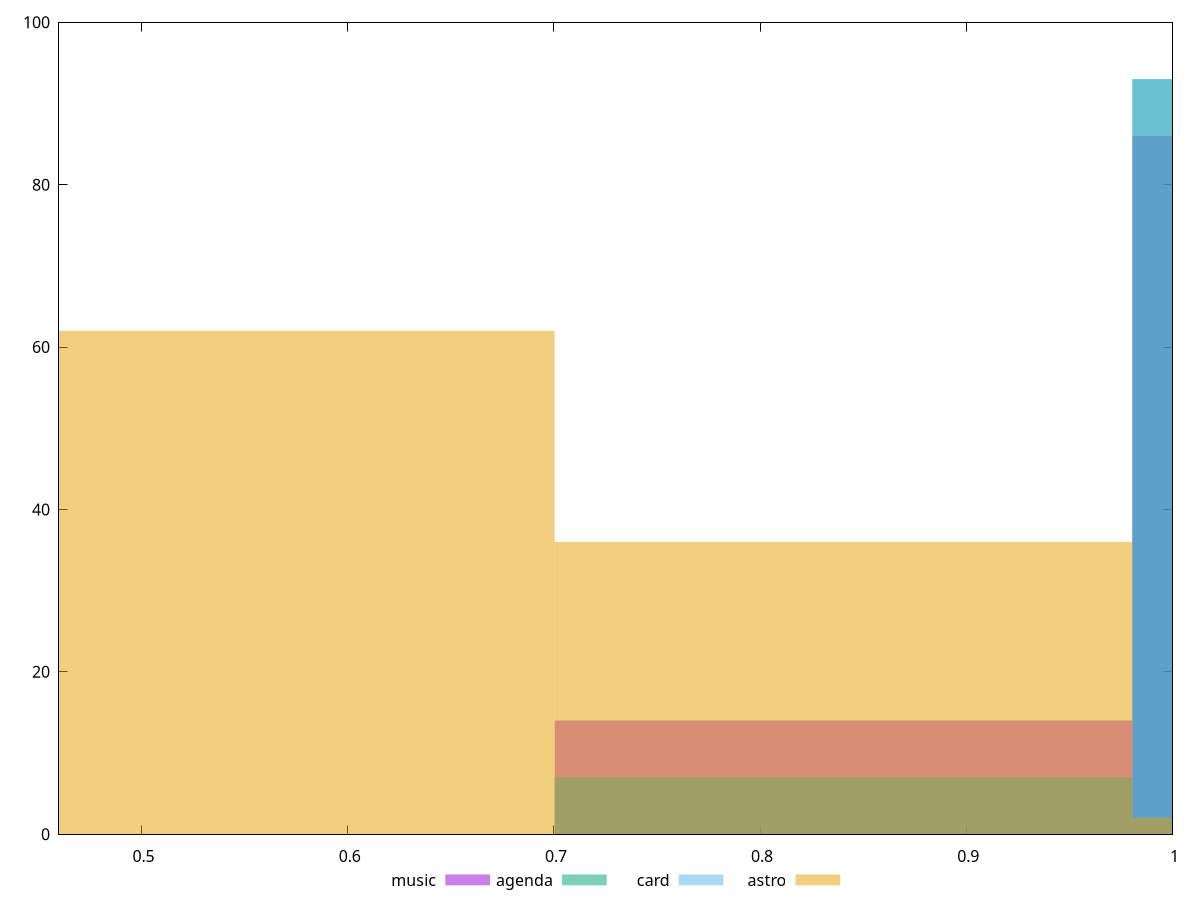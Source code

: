 reset

$music <<EOF
1.1206486244531402 86
0.8404864683398552 14
EOF

$agenda <<EOF
1.1206486244531402 93
0.8404864683398552 7
EOF

$card <<EOF
1.1206486244531402 93
0.8404864683398552 7
EOF

$astro <<EOF
0.5603243122265701 62
1.1206486244531402 2
0.8404864683398552 36
EOF

set key outside below
set boxwidth 0.28016215611328504
set xrange [0.46:1]
set yrange [0:100]
set trange [0:100]
set style fill transparent solid 0.5 noborder
set terminal svg size 640, 520 enhanced background rgb 'white'
set output "reports/report_00028_2021-02-24T12-49-42.674Z/unused-css-rules/comparison/histogram/all_score.svg"

plot $music title "music" with boxes, \
     $agenda title "agenda" with boxes, \
     $card title "card" with boxes, \
     $astro title "astro" with boxes

reset
